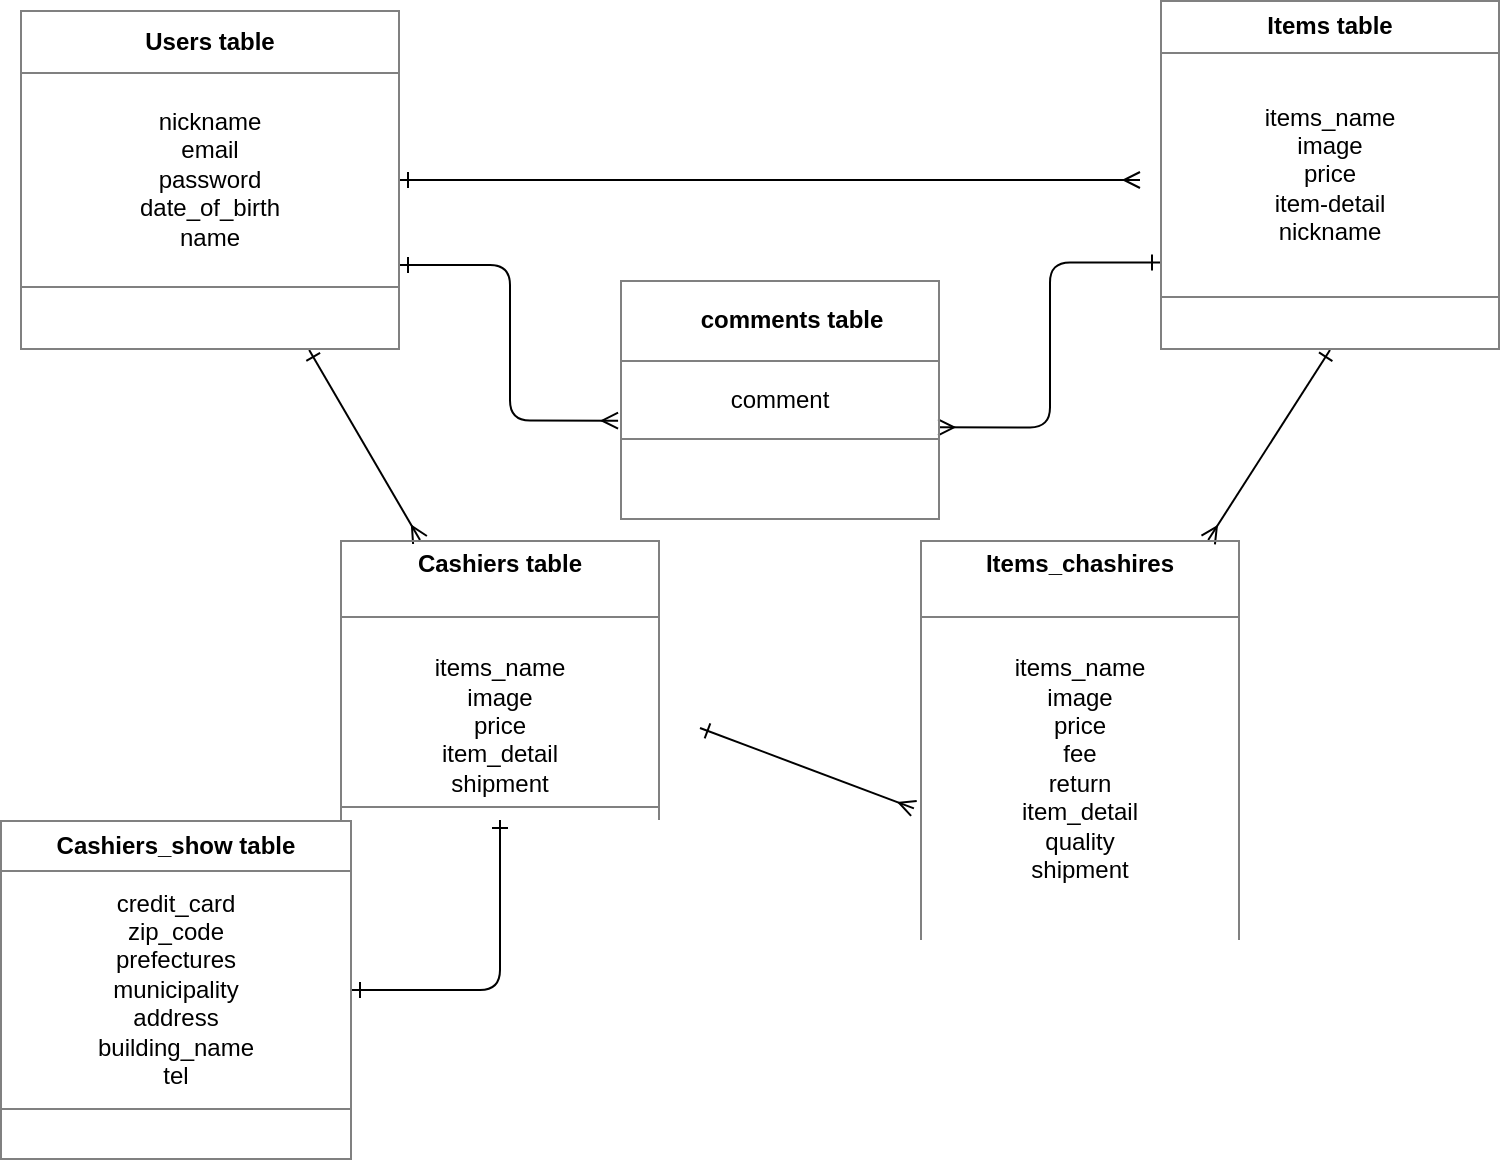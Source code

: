 <mxfile version="13.6.5">
    <diagram id="cRe5QYLz2x16ieVI6abo" name="ページ1">
        <mxGraphModel dx="520" dy="671" grid="1" gridSize="10" guides="1" tooltips="1" connect="1" arrows="1" fold="1" page="1" pageScale="1" pageWidth="827" pageHeight="1169" math="0" shadow="0">
            <root>
                <mxCell id="0"/>
                <mxCell id="1" parent="0"/>
                <mxCell id="41" style="edgeStyle=none;rounded=1;orthogonalLoop=1;jettySize=auto;html=1;endArrow=ERmany;endFill=0;startArrow=ERone;startFill=0;" edge="1" parent="1" source="23">
                    <mxGeometry relative="1" as="geometry">
                        <mxPoint x="600" y="130" as="targetPoint"/>
                    </mxGeometry>
                </mxCell>
                <mxCell id="42" style="edgeStyle=none;rounded=1;orthogonalLoop=1;jettySize=auto;html=1;startArrow=ERone;startFill=0;endArrow=ERmany;endFill=0;" edge="1" parent="1" source="23">
                    <mxGeometry relative="1" as="geometry">
                        <mxPoint x="240" y="310" as="targetPoint"/>
                    </mxGeometry>
                </mxCell>
                <mxCell id="55" style="edgeStyle=orthogonalEdgeStyle;rounded=1;orthogonalLoop=1;jettySize=auto;html=1;exitX=1;exitY=0.75;exitDx=0;exitDy=0;entryX=-0.006;entryY=0.586;entryDx=0;entryDy=0;entryPerimeter=0;startArrow=ERone;startFill=0;endArrow=ERmany;endFill=0;" edge="1" parent="1" source="23" target="50">
                    <mxGeometry relative="1" as="geometry"/>
                </mxCell>
                <mxCell id="23" value="&lt;table border=&quot;1&quot; width=&quot;100%&quot; cellpadding=&quot;4&quot; style=&quot;width: 100% ; height: 100% ; border-collapse: collapse&quot;&gt;&lt;tbody&gt;&lt;tr&gt;&lt;th align=&quot;center&quot;&gt;Users table&lt;/th&gt;&lt;/tr&gt;&lt;tr&gt;&lt;td align=&quot;center&quot;&gt;nickname&lt;br&gt;email&lt;br&gt;password&lt;br&gt;date_of_birth&lt;br&gt;name&lt;/td&gt;&lt;/tr&gt;&lt;tr&gt;&lt;td&gt;&lt;div style=&quot;text-align: center&quot;&gt;&lt;br&gt;&lt;/div&gt;&lt;/td&gt;&lt;/tr&gt;&lt;/tbody&gt;&lt;/table&gt;" style="text;html=1;strokeColor=none;fillColor=none;overflow=fill;" parent="1" vertex="1">
                    <mxGeometry x="40" y="45" width="190" height="170" as="geometry"/>
                </mxCell>
                <mxCell id="43" style="edgeStyle=none;rounded=1;orthogonalLoop=1;jettySize=auto;html=1;exitX=0.5;exitY=1;exitDx=0;exitDy=0;startArrow=ERone;startFill=0;endArrow=ERmany;endFill=0;" edge="1" parent="1" source="24" target="44">
                    <mxGeometry relative="1" as="geometry">
                        <mxPoint x="630" y="280" as="targetPoint"/>
                    </mxGeometry>
                </mxCell>
                <mxCell id="56" style="edgeStyle=orthogonalEdgeStyle;rounded=1;orthogonalLoop=1;jettySize=auto;html=1;exitX=0;exitY=0.75;exitDx=0;exitDy=0;entryX=0.994;entryY=0.614;entryDx=0;entryDy=0;entryPerimeter=0;startArrow=ERone;startFill=0;endArrow=ERmany;endFill=0;" edge="1" parent="1" source="24" target="50">
                    <mxGeometry relative="1" as="geometry"/>
                </mxCell>
                <mxCell id="24" value="&lt;table border=&quot;1&quot; width=&quot;100%&quot; cellpadding=&quot;4&quot; style=&quot;width: 100% ; height: 100% ; border-collapse: collapse&quot;&gt;&lt;tbody&gt;&lt;tr&gt;&lt;th align=&quot;center&quot;&gt;Items table&lt;/th&gt;&lt;/tr&gt;&lt;tr&gt;&lt;td align=&quot;center&quot;&gt;&lt;br&gt;items_name&lt;br&gt;image&lt;br&gt;price&lt;br&gt;item-detail&lt;br&gt;nickname&lt;br&gt;&lt;br&gt;&lt;/td&gt;&lt;/tr&gt;&lt;tr&gt;&lt;td align=&quot;center&quot;&gt;&lt;br&gt;&lt;/td&gt;&lt;/tr&gt;&lt;/tbody&gt;&lt;/table&gt;" style="text;html=1;strokeColor=none;fillColor=none;overflow=fill;" parent="1" vertex="1">
                    <mxGeometry x="610" y="40" width="170" height="175" as="geometry"/>
                </mxCell>
                <mxCell id="45" style="edgeStyle=none;rounded=1;orthogonalLoop=1;jettySize=auto;html=1;entryX=-0.019;entryY=0.671;entryDx=0;entryDy=0;entryPerimeter=0;startArrow=ERone;startFill=0;endArrow=ERmany;endFill=0;" edge="1" parent="1" target="44">
                    <mxGeometry relative="1" as="geometry">
                        <mxPoint x="380" y="404" as="sourcePoint"/>
                    </mxGeometry>
                </mxCell>
                <mxCell id="49" style="edgeStyle=orthogonalEdgeStyle;rounded=1;orthogonalLoop=1;jettySize=auto;html=1;exitX=1;exitY=0.5;exitDx=0;exitDy=0;entryX=0.5;entryY=1;entryDx=0;entryDy=0;startArrow=ERone;startFill=0;endArrow=ERone;endFill=0;" edge="1" parent="1" source="25" target="47">
                    <mxGeometry relative="1" as="geometry"/>
                </mxCell>
                <mxCell id="25" value="&lt;table border=&quot;1&quot; width=&quot;100%&quot; cellpadding=&quot;4&quot; style=&quot;width: 100% ; height: 100% ; border-collapse: collapse&quot;&gt;&lt;tbody&gt;&lt;tr&gt;&lt;th align=&quot;center&quot;&gt;Cashiers_show table&lt;/th&gt;&lt;/tr&gt;&lt;tr&gt;&lt;td align=&quot;center&quot;&gt;credit_card&lt;br&gt;zip_code&lt;br&gt;prefectures&lt;br&gt;municipality&lt;br&gt;address&lt;br&gt;building_name&lt;br&gt;tel&lt;/td&gt;&lt;/tr&gt;&lt;tr&gt;&lt;td align=&quot;center&quot;&gt;&lt;br&gt;&lt;/td&gt;&lt;/tr&gt;&lt;/tbody&gt;&lt;/table&gt;" style="text;html=1;strokeColor=none;fillColor=none;overflow=fill;" parent="1" vertex="1">
                    <mxGeometry x="30" y="450" width="176" height="170" as="geometry"/>
                </mxCell>
                <mxCell id="44" value="&lt;table border=&quot;1&quot; width=&quot;100%&quot; cellpadding=&quot;4&quot; style=&quot;width: 100% ; height: 100% ; border-collapse: collapse&quot;&gt;&lt;tbody&gt;&lt;tr&gt;&lt;th align=&quot;center&quot;&gt;Items_chashires&lt;br&gt;&lt;br&gt;&lt;/th&gt;&lt;/tr&gt;&lt;tr&gt;&lt;td align=&quot;center&quot;&gt;&lt;br&gt;items_name&lt;br&gt;image&lt;br&gt;price&lt;br&gt;fee&lt;br&gt;return&lt;br&gt;item_detail&lt;br&gt;quality&lt;br&gt;shipment&lt;br&gt;&lt;br&gt;&lt;br&gt;&lt;/td&gt;&lt;/tr&gt;&lt;tr&gt;&lt;td align=&quot;center&quot;&gt;&lt;br&gt;&lt;/td&gt;&lt;/tr&gt;&lt;/tbody&gt;&lt;/table&gt;" style="text;html=1;strokeColor=none;fillColor=none;overflow=fill;" vertex="1" parent="1">
                    <mxGeometry x="490" y="310" width="160" height="200" as="geometry"/>
                </mxCell>
                <mxCell id="47" value="&lt;table border=&quot;1&quot; width=&quot;100%&quot; cellpadding=&quot;4&quot; style=&quot;width: 100% ; height: 100% ; border-collapse: collapse&quot;&gt;&lt;tbody&gt;&lt;tr&gt;&lt;th align=&quot;center&quot;&gt;Cashiers table&lt;br&gt;&lt;br&gt;&lt;/th&gt;&lt;/tr&gt;&lt;tr&gt;&lt;td align=&quot;center&quot;&gt;&lt;br&gt;items_name&lt;br&gt;image&lt;br&gt;price&lt;br&gt;item_detail&lt;br&gt;shipment&lt;/td&gt;&lt;/tr&gt;&lt;tr&gt;&lt;td align=&quot;center&quot;&gt;&lt;br&gt;&lt;/td&gt;&lt;/tr&gt;&lt;/tbody&gt;&lt;/table&gt;" style="text;html=1;strokeColor=none;fillColor=none;overflow=fill;" vertex="1" parent="1">
                    <mxGeometry x="200" y="310" width="160" height="140" as="geometry"/>
                </mxCell>
                <mxCell id="50" value="&lt;table border=&quot;1&quot; width=&quot;100%&quot; cellpadding=&quot;4&quot; style=&quot;width: 100% ; height: 100% ; border-collapse: collapse&quot;&gt;&lt;tbody&gt;&lt;tr&gt;&lt;th align=&quot;center&quot;&gt;　comments table&lt;/th&gt;&lt;/tr&gt;&lt;tr&gt;&lt;td align=&quot;center&quot;&gt;comment&lt;/td&gt;&lt;/tr&gt;&lt;tr&gt;&lt;td align=&quot;center&quot;&gt;&lt;br&gt;&lt;/td&gt;&lt;/tr&gt;&lt;/tbody&gt;&lt;/table&gt;" style="text;html=1;strokeColor=none;fillColor=none;overflow=fill;" vertex="1" parent="1">
                    <mxGeometry x="340" y="180" width="160" height="120" as="geometry"/>
                </mxCell>
            </root>
        </mxGraphModel>
    </diagram>
</mxfile>